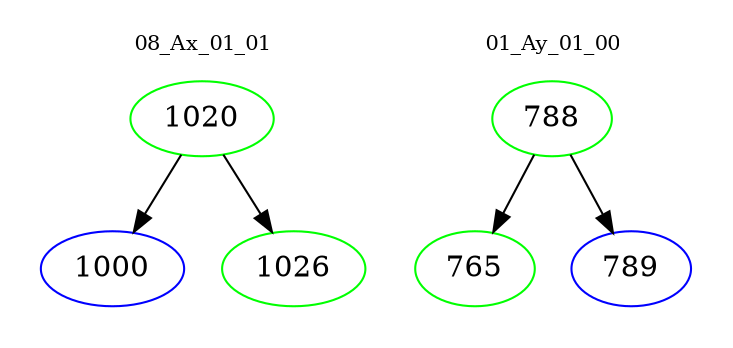 digraph{
subgraph cluster_0 {
color = white
label = "08_Ax_01_01";
fontsize=10;
T0_1020 [label="1020", color="green"]
T0_1020 -> T0_1000 [color="black"]
T0_1000 [label="1000", color="blue"]
T0_1020 -> T0_1026 [color="black"]
T0_1026 [label="1026", color="green"]
}
subgraph cluster_1 {
color = white
label = "01_Ay_01_00";
fontsize=10;
T1_788 [label="788", color="green"]
T1_788 -> T1_765 [color="black"]
T1_765 [label="765", color="green"]
T1_788 -> T1_789 [color="black"]
T1_789 [label="789", color="blue"]
}
}
